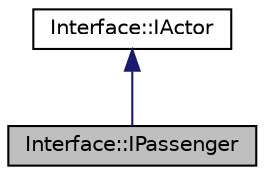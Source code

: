 digraph "Interface::IPassenger"
{
 // LATEX_PDF_SIZE
  edge [fontname="Helvetica",fontsize="10",labelfontname="Helvetica",labelfontsize="10"];
  node [fontname="Helvetica",fontsize="10",shape=record];
  Node1 [label="Interface::IPassenger",height=0.2,width=0.4,color="black", fillcolor="grey75", style="filled", fontcolor="black",tooltip="PassengerIF is an interface which every passenger in game implements."];
  Node2 -> Node1 [dir="back",color="midnightblue",fontsize="10",style="solid",fontname="Helvetica"];
  Node2 [label="Interface::IActor",height=0.2,width=0.4,color="black", fillcolor="white", style="filled",URL="$class_interface_1_1_i_actor.html",tooltip="ActorIF is an interface, which every single actor moving in the game implements."];
}
